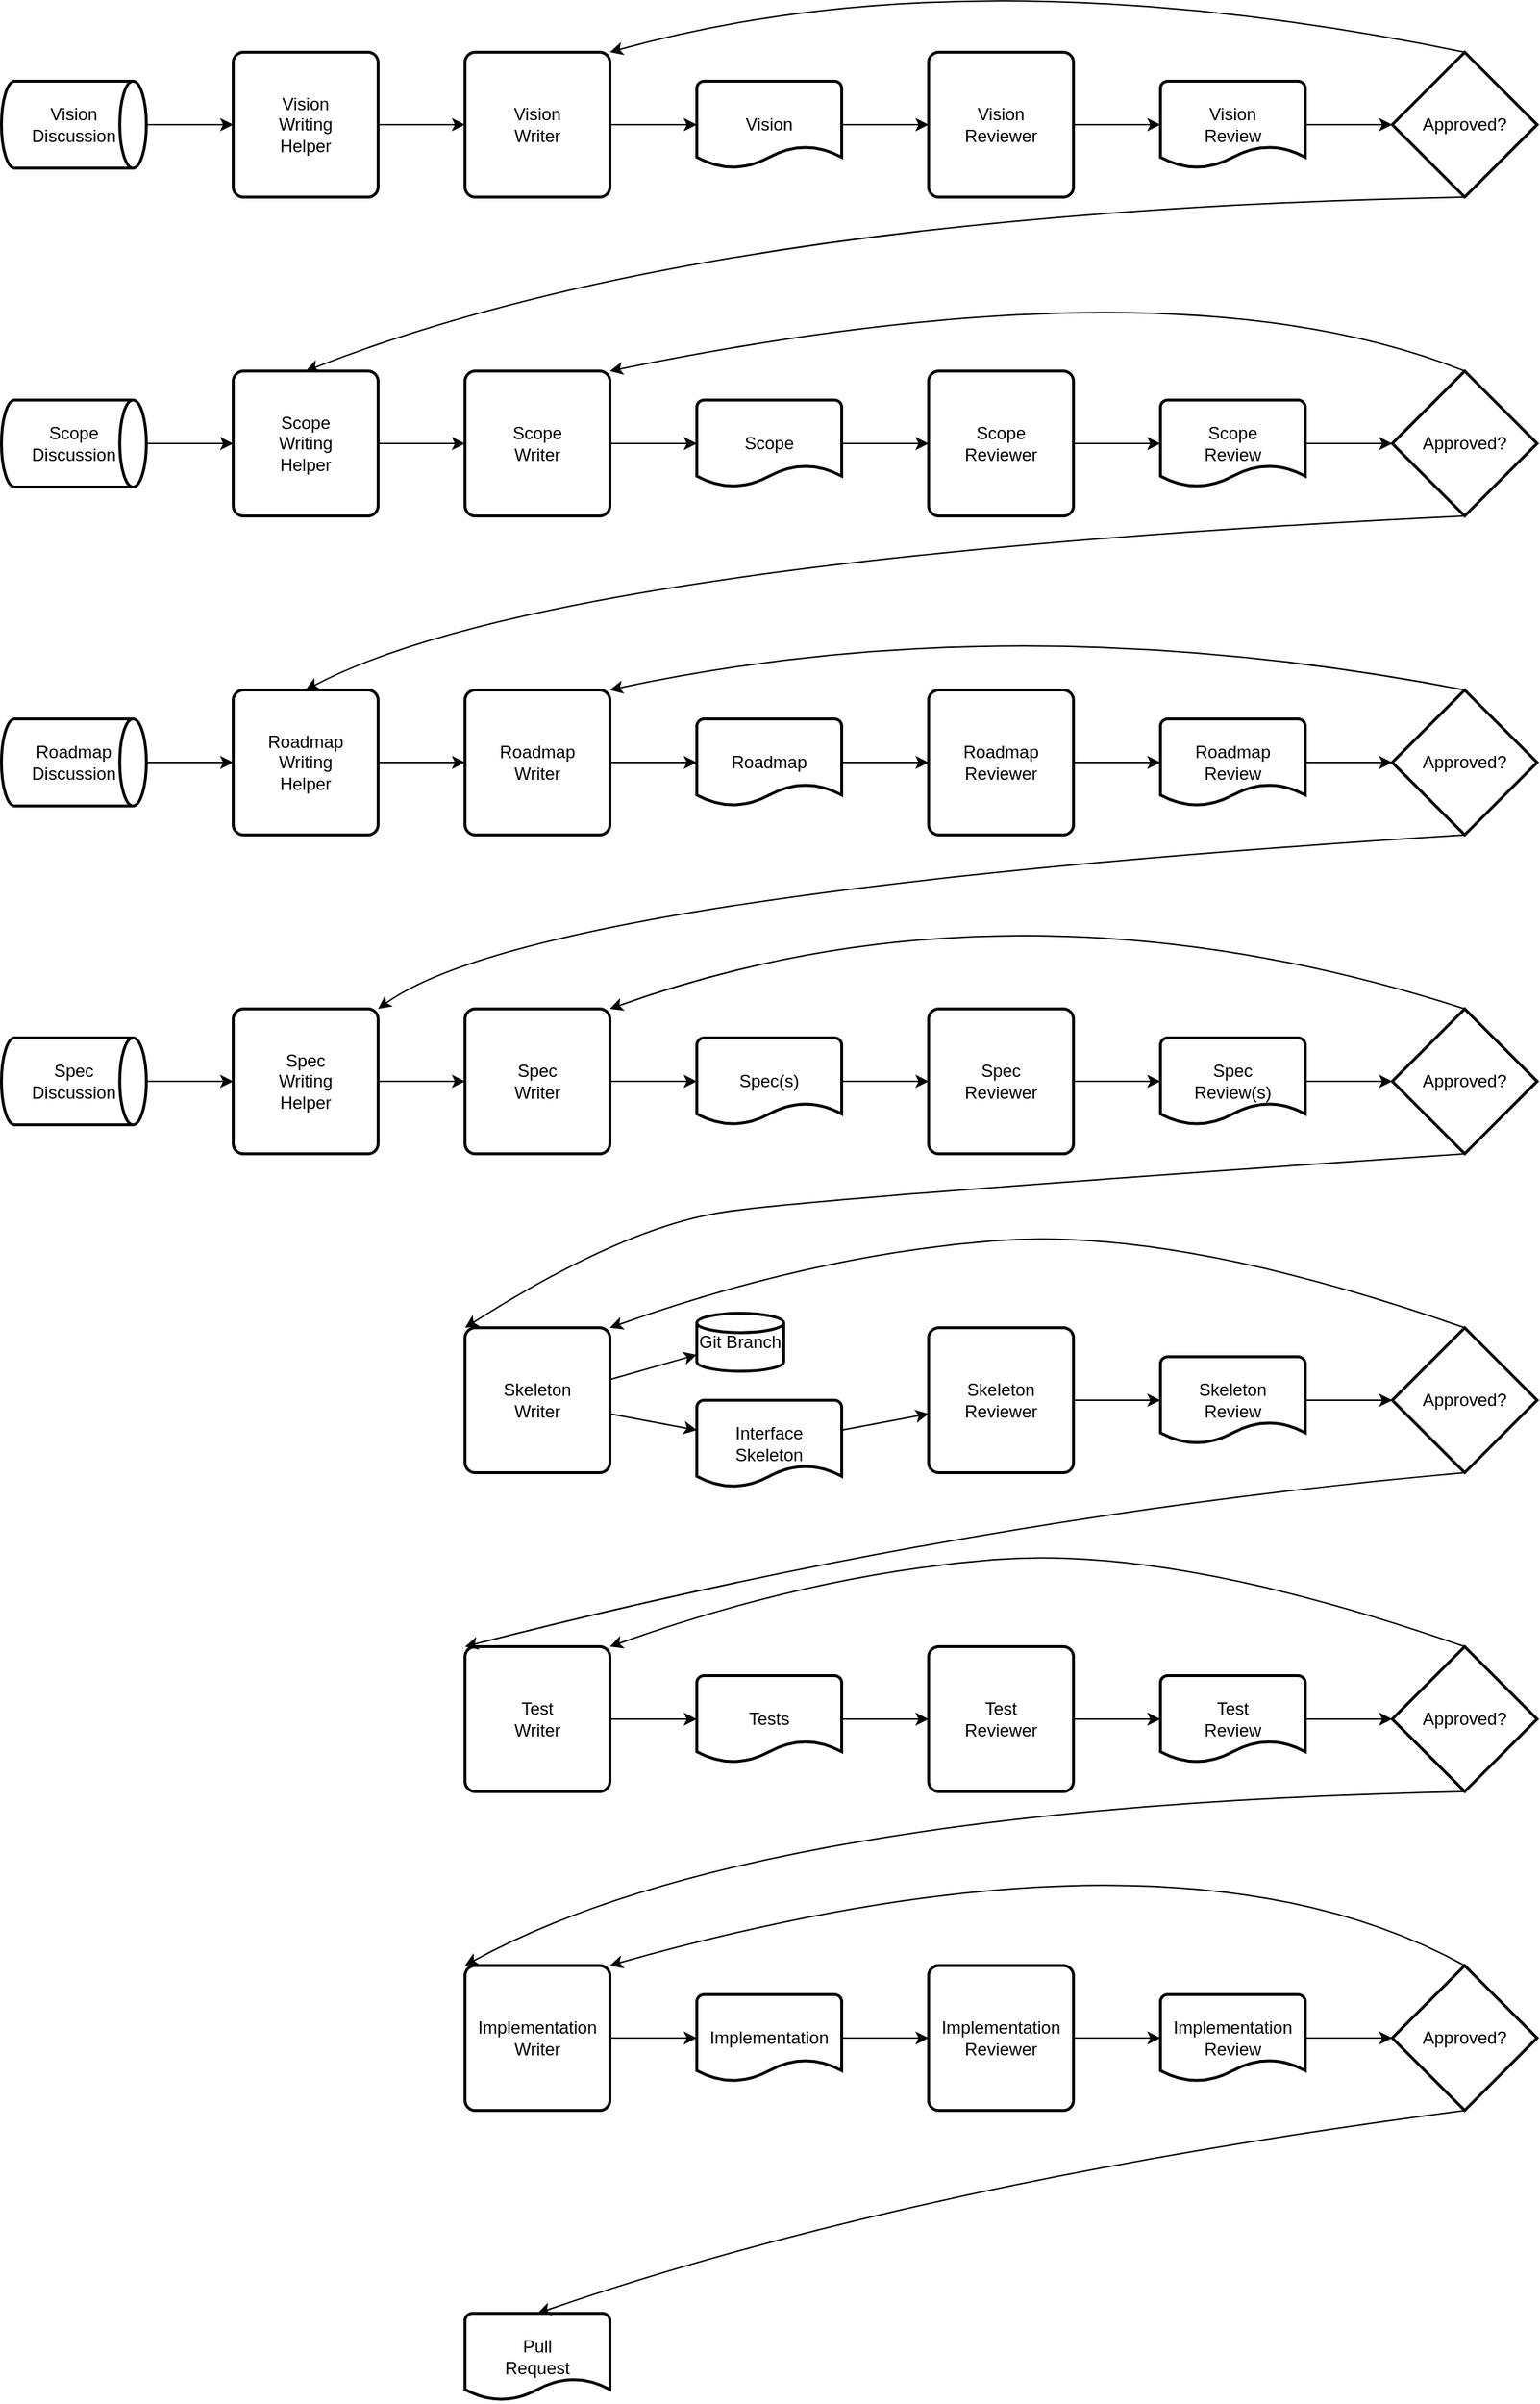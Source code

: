 <mxfile version="28.2.8">
  <diagram name="Page-1" id="Nv9IAqVrpIAzkaPFscEV">
    <mxGraphModel grid="1" page="0" gridSize="10" guides="1" tooltips="1" connect="1" arrows="1" fold="1" pageScale="1" pageWidth="850" pageHeight="1100" math="0" shadow="0">
      <root>
        <mxCell id="0" />
        <mxCell id="1" parent="0" />
        <mxCell id="Yys8PLo1uVGCUstoZyiG-3" value="Vision&lt;br&gt;Discussion" style="strokeWidth=2;html=1;shape=mxgraph.flowchart.direct_data;whiteSpace=wrap;" vertex="1" parent="1">
          <mxGeometry y="20" width="100" height="60" as="geometry" />
        </mxCell>
        <mxCell id="Yys8PLo1uVGCUstoZyiG-4" value="Vision&lt;br&gt;Writing&lt;br&gt;Helper" style="rounded=1;whiteSpace=wrap;html=1;absoluteArcSize=1;arcSize=14;strokeWidth=2;" vertex="1" parent="1">
          <mxGeometry x="160" width="100" height="100" as="geometry" />
        </mxCell>
        <mxCell id="Yys8PLo1uVGCUstoZyiG-5" value="" style="endArrow=classic;html=1;rounded=0;" edge="1" parent="1" source="Yys8PLo1uVGCUstoZyiG-3" target="Yys8PLo1uVGCUstoZyiG-4">
          <mxGeometry width="50" height="50" relative="1" as="geometry">
            <mxPoint x="30" y="190" as="sourcePoint" />
            <mxPoint x="80" y="140" as="targetPoint" />
          </mxGeometry>
        </mxCell>
        <mxCell id="Yys8PLo1uVGCUstoZyiG-6" value="Vision&lt;br&gt;Writer" style="rounded=1;whiteSpace=wrap;html=1;absoluteArcSize=1;arcSize=14;strokeWidth=2;" vertex="1" parent="1">
          <mxGeometry x="320" width="100" height="100" as="geometry" />
        </mxCell>
        <mxCell id="Yys8PLo1uVGCUstoZyiG-9" value="" style="endArrow=classic;html=1;rounded=0;" edge="1" parent="1" source="Yys8PLo1uVGCUstoZyiG-4" target="Yys8PLo1uVGCUstoZyiG-6">
          <mxGeometry width="50" height="50" relative="1" as="geometry">
            <mxPoint x="40" y="210" as="sourcePoint" />
            <mxPoint x="90" y="160" as="targetPoint" />
          </mxGeometry>
        </mxCell>
        <mxCell id="Yys8PLo1uVGCUstoZyiG-10" value="Vision" style="strokeWidth=2;html=1;shape=mxgraph.flowchart.document2;whiteSpace=wrap;size=0.25;" vertex="1" parent="1">
          <mxGeometry x="480" y="20" width="100" height="60" as="geometry" />
        </mxCell>
        <mxCell id="Yys8PLo1uVGCUstoZyiG-13" value="" style="endArrow=classic;html=1;rounded=0;" edge="1" parent="1" source="Yys8PLo1uVGCUstoZyiG-6" target="Yys8PLo1uVGCUstoZyiG-10">
          <mxGeometry width="50" height="50" relative="1" as="geometry">
            <mxPoint x="100" y="370" as="sourcePoint" />
            <mxPoint x="150" y="320" as="targetPoint" />
          </mxGeometry>
        </mxCell>
        <mxCell id="Yys8PLo1uVGCUstoZyiG-14" value="Vision&lt;br&gt;Reviewer" style="rounded=1;whiteSpace=wrap;html=1;absoluteArcSize=1;arcSize=14;strokeWidth=2;" vertex="1" parent="1">
          <mxGeometry x="640" width="100" height="100" as="geometry" />
        </mxCell>
        <mxCell id="Yys8PLo1uVGCUstoZyiG-15" value="" style="endArrow=classic;html=1;rounded=0;" edge="1" parent="1" source="Yys8PLo1uVGCUstoZyiG-10" target="Yys8PLo1uVGCUstoZyiG-14">
          <mxGeometry width="50" height="50" relative="1" as="geometry">
            <mxPoint x="190" y="480" as="sourcePoint" />
            <mxPoint x="240" y="430" as="targetPoint" />
          </mxGeometry>
        </mxCell>
        <mxCell id="Yys8PLo1uVGCUstoZyiG-16" value="Approved?" style="strokeWidth=2;html=1;shape=mxgraph.flowchart.decision;whiteSpace=wrap;" vertex="1" parent="1">
          <mxGeometry x="960" width="100" height="100" as="geometry" />
        </mxCell>
        <mxCell id="Yys8PLo1uVGCUstoZyiG-20" value="" style="curved=1;endArrow=classic;html=1;rounded=0;exitX=0.5;exitY=0;exitDx=0;exitDy=0;exitPerimeter=0;entryX=1;entryY=0;entryDx=0;entryDy=0;" edge="1" parent="1" source="Yys8PLo1uVGCUstoZyiG-16" target="Yys8PLo1uVGCUstoZyiG-6">
          <mxGeometry width="50" height="50" relative="1" as="geometry">
            <mxPoint x="670" y="-70" as="sourcePoint" />
            <mxPoint x="720" y="-120" as="targetPoint" />
            <Array as="points">
              <mxPoint x="670" y="-70" />
            </Array>
          </mxGeometry>
        </mxCell>
        <mxCell id="Yys8PLo1uVGCUstoZyiG-21" value="Scope&lt;br&gt;Writing&lt;br&gt;Helper" style="rounded=1;whiteSpace=wrap;html=1;absoluteArcSize=1;arcSize=14;strokeWidth=2;" vertex="1" parent="1">
          <mxGeometry x="160" y="220" width="100" height="100" as="geometry" />
        </mxCell>
        <mxCell id="Yys8PLo1uVGCUstoZyiG-23" value="" style="curved=1;endArrow=classic;html=1;rounded=0;exitX=0.5;exitY=1;exitDx=0;exitDy=0;exitPerimeter=0;entryX=0.5;entryY=0;entryDx=0;entryDy=0;" edge="1" parent="1" source="Yys8PLo1uVGCUstoZyiG-16" target="Yys8PLo1uVGCUstoZyiG-21">
          <mxGeometry width="50" height="50" relative="1" as="geometry">
            <mxPoint x="530" y="240" as="sourcePoint" />
            <mxPoint x="350" y="170" as="targetPoint" />
            <Array as="points">
              <mxPoint x="490" y="110" />
            </Array>
          </mxGeometry>
        </mxCell>
        <mxCell id="Yys8PLo1uVGCUstoZyiG-24" value="&lt;div&gt;&lt;span style=&quot;background-color: transparent; color: light-dark(rgb(0, 0, 0), rgb(255, 255, 255));&quot;&gt;Scope&lt;/span&gt;&lt;/div&gt;Discussion" style="strokeWidth=2;html=1;shape=mxgraph.flowchart.direct_data;whiteSpace=wrap;" vertex="1" parent="1">
          <mxGeometry y="240" width="100" height="60" as="geometry" />
        </mxCell>
        <mxCell id="Yys8PLo1uVGCUstoZyiG-25" value="" style="endArrow=classic;html=1;rounded=0;" edge="1" parent="1" source="Yys8PLo1uVGCUstoZyiG-24" target="Yys8PLo1uVGCUstoZyiG-21">
          <mxGeometry width="50" height="50" relative="1" as="geometry">
            <mxPoint x="110" y="180" as="sourcePoint" />
            <mxPoint x="160" y="130" as="targetPoint" />
          </mxGeometry>
        </mxCell>
        <mxCell id="Yys8PLo1uVGCUstoZyiG-26" value="Vision&lt;br&gt;Review" style="strokeWidth=2;html=1;shape=mxgraph.flowchart.document2;whiteSpace=wrap;size=0.25;" vertex="1" parent="1">
          <mxGeometry x="800" y="20" width="100" height="60" as="geometry" />
        </mxCell>
        <mxCell id="Yys8PLo1uVGCUstoZyiG-27" value="" style="endArrow=classic;html=1;rounded=0;" edge="1" parent="1" source="Yys8PLo1uVGCUstoZyiG-14" target="Yys8PLo1uVGCUstoZyiG-26">
          <mxGeometry width="50" height="50" relative="1" as="geometry">
            <mxPoint x="760" y="260" as="sourcePoint" />
            <mxPoint x="810" y="210" as="targetPoint" />
          </mxGeometry>
        </mxCell>
        <mxCell id="Yys8PLo1uVGCUstoZyiG-28" value="" style="endArrow=classic;html=1;rounded=0;" edge="1" parent="1" source="Yys8PLo1uVGCUstoZyiG-26" target="Yys8PLo1uVGCUstoZyiG-16">
          <mxGeometry width="50" height="50" relative="1" as="geometry">
            <mxPoint x="900" y="260" as="sourcePoint" />
            <mxPoint x="950" y="210" as="targetPoint" />
          </mxGeometry>
        </mxCell>
        <mxCell id="Yys8PLo1uVGCUstoZyiG-29" value="Scope&lt;br&gt;Writer" style="rounded=1;whiteSpace=wrap;html=1;absoluteArcSize=1;arcSize=14;strokeWidth=2;" vertex="1" parent="1">
          <mxGeometry x="320" y="220" width="100" height="100" as="geometry" />
        </mxCell>
        <mxCell id="Yys8PLo1uVGCUstoZyiG-30" value="Scope" style="strokeWidth=2;html=1;shape=mxgraph.flowchart.document2;whiteSpace=wrap;size=0.25;" vertex="1" parent="1">
          <mxGeometry x="480" y="240" width="100" height="60" as="geometry" />
        </mxCell>
        <mxCell id="Yys8PLo1uVGCUstoZyiG-31" value="" style="endArrow=classic;html=1;rounded=0;" edge="1" parent="1" source="Yys8PLo1uVGCUstoZyiG-29" target="Yys8PLo1uVGCUstoZyiG-30">
          <mxGeometry width="50" height="50" relative="1" as="geometry">
            <mxPoint x="100" y="590" as="sourcePoint" />
            <mxPoint x="150" y="540" as="targetPoint" />
          </mxGeometry>
        </mxCell>
        <mxCell id="Yys8PLo1uVGCUstoZyiG-32" value="Scope&lt;br&gt;Reviewer" style="rounded=1;whiteSpace=wrap;html=1;absoluteArcSize=1;arcSize=14;strokeWidth=2;" vertex="1" parent="1">
          <mxGeometry x="640" y="220" width="100" height="100" as="geometry" />
        </mxCell>
        <mxCell id="Yys8PLo1uVGCUstoZyiG-33" value="" style="endArrow=classic;html=1;rounded=0;" edge="1" parent="1" source="Yys8PLo1uVGCUstoZyiG-30" target="Yys8PLo1uVGCUstoZyiG-32">
          <mxGeometry width="50" height="50" relative="1" as="geometry">
            <mxPoint x="190" y="700" as="sourcePoint" />
            <mxPoint x="240" y="650" as="targetPoint" />
          </mxGeometry>
        </mxCell>
        <mxCell id="Yys8PLo1uVGCUstoZyiG-34" value="Approved?" style="strokeWidth=2;html=1;shape=mxgraph.flowchart.decision;whiteSpace=wrap;" vertex="1" parent="1">
          <mxGeometry x="960" y="220" width="100" height="100" as="geometry" />
        </mxCell>
        <mxCell id="Yys8PLo1uVGCUstoZyiG-35" value="Scope&lt;br&gt;Review" style="strokeWidth=2;html=1;shape=mxgraph.flowchart.document2;whiteSpace=wrap;size=0.25;" vertex="1" parent="1">
          <mxGeometry x="800" y="240" width="100" height="60" as="geometry" />
        </mxCell>
        <mxCell id="Yys8PLo1uVGCUstoZyiG-36" value="" style="endArrow=classic;html=1;rounded=0;" edge="1" parent="1" source="Yys8PLo1uVGCUstoZyiG-32" target="Yys8PLo1uVGCUstoZyiG-35">
          <mxGeometry width="50" height="50" relative="1" as="geometry">
            <mxPoint x="760" y="480" as="sourcePoint" />
            <mxPoint x="810" y="430" as="targetPoint" />
          </mxGeometry>
        </mxCell>
        <mxCell id="Yys8PLo1uVGCUstoZyiG-37" value="" style="endArrow=classic;html=1;rounded=0;" edge="1" parent="1" source="Yys8PLo1uVGCUstoZyiG-35" target="Yys8PLo1uVGCUstoZyiG-34">
          <mxGeometry width="50" height="50" relative="1" as="geometry">
            <mxPoint x="900" y="480" as="sourcePoint" />
            <mxPoint x="950" y="430" as="targetPoint" />
          </mxGeometry>
        </mxCell>
        <mxCell id="Yys8PLo1uVGCUstoZyiG-38" value="" style="curved=1;endArrow=classic;html=1;rounded=0;exitX=0.5;exitY=0;exitDx=0;exitDy=0;exitPerimeter=0;entryX=1;entryY=0;entryDx=0;entryDy=0;" edge="1" parent="1" source="Yys8PLo1uVGCUstoZyiG-34" target="Yys8PLo1uVGCUstoZyiG-29">
          <mxGeometry width="50" height="50" relative="1" as="geometry">
            <mxPoint x="810" y="190" as="sourcePoint" />
            <mxPoint x="480" y="190" as="targetPoint" />
            <Array as="points">
              <mxPoint x="810" y="140" />
            </Array>
          </mxGeometry>
        </mxCell>
        <mxCell id="Yys8PLo1uVGCUstoZyiG-39" value="Roadmap&lt;br&gt;Writing&lt;br&gt;Helper" style="rounded=1;whiteSpace=wrap;html=1;absoluteArcSize=1;arcSize=14;strokeWidth=2;" vertex="1" parent="1">
          <mxGeometry x="160" y="440" width="100" height="100" as="geometry" />
        </mxCell>
        <mxCell id="Yys8PLo1uVGCUstoZyiG-40" value="Roadmap&lt;br&gt;Discussion" style="strokeWidth=2;html=1;shape=mxgraph.flowchart.direct_data;whiteSpace=wrap;" vertex="1" parent="1">
          <mxGeometry y="460" width="100" height="60" as="geometry" />
        </mxCell>
        <mxCell id="Yys8PLo1uVGCUstoZyiG-41" value="" style="endArrow=classic;html=1;rounded=0;" edge="1" parent="1" source="Yys8PLo1uVGCUstoZyiG-40" target="Yys8PLo1uVGCUstoZyiG-39">
          <mxGeometry width="50" height="50" relative="1" as="geometry">
            <mxPoint x="110" y="400" as="sourcePoint" />
            <mxPoint x="160" y="350" as="targetPoint" />
          </mxGeometry>
        </mxCell>
        <mxCell id="Yys8PLo1uVGCUstoZyiG-42" value="Roadmap&lt;br&gt;Writer" style="rounded=1;whiteSpace=wrap;html=1;absoluteArcSize=1;arcSize=14;strokeWidth=2;" vertex="1" parent="1">
          <mxGeometry x="320" y="440" width="100" height="100" as="geometry" />
        </mxCell>
        <mxCell id="Yys8PLo1uVGCUstoZyiG-43" value="Roadmap" style="strokeWidth=2;html=1;shape=mxgraph.flowchart.document2;whiteSpace=wrap;size=0.25;" vertex="1" parent="1">
          <mxGeometry x="480" y="460" width="100" height="60" as="geometry" />
        </mxCell>
        <mxCell id="Yys8PLo1uVGCUstoZyiG-44" value="" style="endArrow=classic;html=1;rounded=0;" edge="1" parent="1" source="Yys8PLo1uVGCUstoZyiG-42" target="Yys8PLo1uVGCUstoZyiG-43">
          <mxGeometry width="50" height="50" relative="1" as="geometry">
            <mxPoint x="100" y="810" as="sourcePoint" />
            <mxPoint x="150" y="760" as="targetPoint" />
          </mxGeometry>
        </mxCell>
        <mxCell id="Yys8PLo1uVGCUstoZyiG-45" value="Roadmap&lt;br&gt;Reviewer" style="rounded=1;whiteSpace=wrap;html=1;absoluteArcSize=1;arcSize=14;strokeWidth=2;" vertex="1" parent="1">
          <mxGeometry x="640" y="440" width="100" height="100" as="geometry" />
        </mxCell>
        <mxCell id="Yys8PLo1uVGCUstoZyiG-46" value="" style="endArrow=classic;html=1;rounded=0;" edge="1" parent="1" source="Yys8PLo1uVGCUstoZyiG-43" target="Yys8PLo1uVGCUstoZyiG-45">
          <mxGeometry width="50" height="50" relative="1" as="geometry">
            <mxPoint x="190" y="920" as="sourcePoint" />
            <mxPoint x="240" y="870" as="targetPoint" />
          </mxGeometry>
        </mxCell>
        <mxCell id="Yys8PLo1uVGCUstoZyiG-47" value="Approved?" style="strokeWidth=2;html=1;shape=mxgraph.flowchart.decision;whiteSpace=wrap;" vertex="1" parent="1">
          <mxGeometry x="960" y="440" width="100" height="100" as="geometry" />
        </mxCell>
        <mxCell id="Yys8PLo1uVGCUstoZyiG-48" value="Roadmap&lt;br&gt;Review" style="strokeWidth=2;html=1;shape=mxgraph.flowchart.document2;whiteSpace=wrap;size=0.25;" vertex="1" parent="1">
          <mxGeometry x="800" y="460" width="100" height="60" as="geometry" />
        </mxCell>
        <mxCell id="Yys8PLo1uVGCUstoZyiG-49" value="" style="endArrow=classic;html=1;rounded=0;" edge="1" parent="1" source="Yys8PLo1uVGCUstoZyiG-45" target="Yys8PLo1uVGCUstoZyiG-48">
          <mxGeometry width="50" height="50" relative="1" as="geometry">
            <mxPoint x="760" y="700" as="sourcePoint" />
            <mxPoint x="810" y="650" as="targetPoint" />
          </mxGeometry>
        </mxCell>
        <mxCell id="Yys8PLo1uVGCUstoZyiG-50" value="" style="endArrow=classic;html=1;rounded=0;" edge="1" parent="1" source="Yys8PLo1uVGCUstoZyiG-48" target="Yys8PLo1uVGCUstoZyiG-47">
          <mxGeometry width="50" height="50" relative="1" as="geometry">
            <mxPoint x="900" y="700" as="sourcePoint" />
            <mxPoint x="950" y="650" as="targetPoint" />
          </mxGeometry>
        </mxCell>
        <mxCell id="Yys8PLo1uVGCUstoZyiG-51" value="" style="curved=1;endArrow=classic;html=1;rounded=0;entryX=1;entryY=0;entryDx=0;entryDy=0;exitX=0.5;exitY=0;exitDx=0;exitDy=0;exitPerimeter=0;" edge="1" parent="1" source="Yys8PLo1uVGCUstoZyiG-47" target="Yys8PLo1uVGCUstoZyiG-42">
          <mxGeometry width="50" height="50" relative="1" as="geometry">
            <mxPoint x="700" y="410" as="sourcePoint" />
            <mxPoint x="750" y="360" as="targetPoint" />
            <Array as="points">
              <mxPoint x="700" y="380" />
            </Array>
          </mxGeometry>
        </mxCell>
        <mxCell id="Yys8PLo1uVGCUstoZyiG-52" value="" style="curved=1;endArrow=classic;html=1;rounded=0;entryX=0.5;entryY=0;entryDx=0;entryDy=0;exitX=0.5;exitY=1;exitDx=0;exitDy=0;exitPerimeter=0;" edge="1" parent="1" source="Yys8PLo1uVGCUstoZyiG-34" target="Yys8PLo1uVGCUstoZyiG-39">
          <mxGeometry width="50" height="50" relative="1" as="geometry">
            <mxPoint x="380" y="400" as="sourcePoint" />
            <mxPoint x="430" y="350" as="targetPoint" />
            <Array as="points">
              <mxPoint x="380" y="350" />
            </Array>
          </mxGeometry>
        </mxCell>
        <mxCell id="Yys8PLo1uVGCUstoZyiG-53" value="" style="endArrow=classic;html=1;rounded=0;" edge="1" parent="1" source="Yys8PLo1uVGCUstoZyiG-21" target="Yys8PLo1uVGCUstoZyiG-29">
          <mxGeometry width="50" height="50" relative="1" as="geometry">
            <mxPoint x="170" y="460" as="sourcePoint" />
            <mxPoint x="220" y="410" as="targetPoint" />
          </mxGeometry>
        </mxCell>
        <mxCell id="Yys8PLo1uVGCUstoZyiG-54" value="" style="endArrow=classic;html=1;rounded=0;" edge="1" parent="1" source="Yys8PLo1uVGCUstoZyiG-39" target="Yys8PLo1uVGCUstoZyiG-42">
          <mxGeometry width="50" height="50" relative="1" as="geometry">
            <mxPoint x="60" y="390" as="sourcePoint" />
            <mxPoint x="110" y="340" as="targetPoint" />
          </mxGeometry>
        </mxCell>
        <mxCell id="Yys8PLo1uVGCUstoZyiG-55" value="Spec&lt;br&gt;Writing&lt;br&gt;Helper" style="rounded=1;whiteSpace=wrap;html=1;absoluteArcSize=1;arcSize=14;strokeWidth=2;" vertex="1" parent="1">
          <mxGeometry x="160" y="660" width="100" height="100" as="geometry" />
        </mxCell>
        <mxCell id="Yys8PLo1uVGCUstoZyiG-56" value="Spec&lt;br&gt;Discussion" style="strokeWidth=2;html=1;shape=mxgraph.flowchart.direct_data;whiteSpace=wrap;" vertex="1" parent="1">
          <mxGeometry y="680" width="100" height="60" as="geometry" />
        </mxCell>
        <mxCell id="Yys8PLo1uVGCUstoZyiG-57" value="" style="endArrow=classic;html=1;rounded=0;" edge="1" parent="1" source="Yys8PLo1uVGCUstoZyiG-56" target="Yys8PLo1uVGCUstoZyiG-55">
          <mxGeometry width="50" height="50" relative="1" as="geometry">
            <mxPoint x="110" y="620" as="sourcePoint" />
            <mxPoint x="160" y="570" as="targetPoint" />
          </mxGeometry>
        </mxCell>
        <mxCell id="Yys8PLo1uVGCUstoZyiG-58" value="Spec&lt;br&gt;Writer" style="rounded=1;whiteSpace=wrap;html=1;absoluteArcSize=1;arcSize=14;strokeWidth=2;" vertex="1" parent="1">
          <mxGeometry x="320" y="660" width="100" height="100" as="geometry" />
        </mxCell>
        <mxCell id="Yys8PLo1uVGCUstoZyiG-59" value="Spec(s)" style="strokeWidth=2;html=1;shape=mxgraph.flowchart.document2;whiteSpace=wrap;size=0.25;" vertex="1" parent="1">
          <mxGeometry x="480" y="680" width="100" height="60" as="geometry" />
        </mxCell>
        <mxCell id="Yys8PLo1uVGCUstoZyiG-60" value="" style="endArrow=classic;html=1;rounded=0;" edge="1" parent="1" source="Yys8PLo1uVGCUstoZyiG-58" target="Yys8PLo1uVGCUstoZyiG-59">
          <mxGeometry width="50" height="50" relative="1" as="geometry">
            <mxPoint x="100" y="1030" as="sourcePoint" />
            <mxPoint x="150" y="980" as="targetPoint" />
          </mxGeometry>
        </mxCell>
        <mxCell id="Yys8PLo1uVGCUstoZyiG-61" value="Spec&lt;br&gt;Reviewer" style="rounded=1;whiteSpace=wrap;html=1;absoluteArcSize=1;arcSize=14;strokeWidth=2;" vertex="1" parent="1">
          <mxGeometry x="640" y="660" width="100" height="100" as="geometry" />
        </mxCell>
        <mxCell id="Yys8PLo1uVGCUstoZyiG-62" value="" style="endArrow=classic;html=1;rounded=0;" edge="1" parent="1" source="Yys8PLo1uVGCUstoZyiG-59" target="Yys8PLo1uVGCUstoZyiG-61">
          <mxGeometry width="50" height="50" relative="1" as="geometry">
            <mxPoint x="190" y="1140" as="sourcePoint" />
            <mxPoint x="240" y="1090" as="targetPoint" />
          </mxGeometry>
        </mxCell>
        <mxCell id="Yys8PLo1uVGCUstoZyiG-63" value="Approved?" style="strokeWidth=2;html=1;shape=mxgraph.flowchart.decision;whiteSpace=wrap;" vertex="1" parent="1">
          <mxGeometry x="960" y="660" width="100" height="100" as="geometry" />
        </mxCell>
        <mxCell id="Yys8PLo1uVGCUstoZyiG-64" value="Spec&lt;br&gt;Review(s)" style="strokeWidth=2;html=1;shape=mxgraph.flowchart.document2;whiteSpace=wrap;size=0.25;" vertex="1" parent="1">
          <mxGeometry x="800" y="680" width="100" height="60" as="geometry" />
        </mxCell>
        <mxCell id="Yys8PLo1uVGCUstoZyiG-65" value="" style="endArrow=classic;html=1;rounded=0;" edge="1" parent="1" source="Yys8PLo1uVGCUstoZyiG-61" target="Yys8PLo1uVGCUstoZyiG-64">
          <mxGeometry width="50" height="50" relative="1" as="geometry">
            <mxPoint x="760" y="920" as="sourcePoint" />
            <mxPoint x="810" y="870" as="targetPoint" />
          </mxGeometry>
        </mxCell>
        <mxCell id="Yys8PLo1uVGCUstoZyiG-66" value="" style="endArrow=classic;html=1;rounded=0;" edge="1" parent="1" source="Yys8PLo1uVGCUstoZyiG-64" target="Yys8PLo1uVGCUstoZyiG-63">
          <mxGeometry width="50" height="50" relative="1" as="geometry">
            <mxPoint x="900" y="920" as="sourcePoint" />
            <mxPoint x="950" y="870" as="targetPoint" />
          </mxGeometry>
        </mxCell>
        <mxCell id="Yys8PLo1uVGCUstoZyiG-67" value="" style="curved=1;endArrow=classic;html=1;rounded=0;entryX=1;entryY=0;entryDx=0;entryDy=0;exitX=0.5;exitY=0;exitDx=0;exitDy=0;exitPerimeter=0;" edge="1" parent="1" source="Yys8PLo1uVGCUstoZyiG-63" target="Yys8PLo1uVGCUstoZyiG-58">
          <mxGeometry width="50" height="50" relative="1" as="geometry">
            <mxPoint x="700" y="590" as="sourcePoint" />
            <mxPoint x="750" y="540" as="targetPoint" />
            <Array as="points">
              <mxPoint x="700" y="560" />
            </Array>
          </mxGeometry>
        </mxCell>
        <mxCell id="Yys8PLo1uVGCUstoZyiG-68" value="" style="endArrow=classic;html=1;rounded=0;" edge="1" parent="1" source="Yys8PLo1uVGCUstoZyiG-55" target="Yys8PLo1uVGCUstoZyiG-58">
          <mxGeometry width="50" height="50" relative="1" as="geometry">
            <mxPoint x="60" y="610" as="sourcePoint" />
            <mxPoint x="110" y="560" as="targetPoint" />
          </mxGeometry>
        </mxCell>
        <mxCell id="Yys8PLo1uVGCUstoZyiG-69" value="" style="curved=1;endArrow=classic;html=1;rounded=0;exitX=0.5;exitY=1;exitDx=0;exitDy=0;exitPerimeter=0;entryX=1;entryY=0;entryDx=0;entryDy=0;" edge="1" parent="1" source="Yys8PLo1uVGCUstoZyiG-47" target="Yys8PLo1uVGCUstoZyiG-55">
          <mxGeometry width="50" height="50" relative="1" as="geometry">
            <mxPoint x="260" y="610" as="sourcePoint" />
            <mxPoint x="310" y="560" as="targetPoint" />
            <Array as="points">
              <mxPoint x="370" y="580" />
            </Array>
          </mxGeometry>
        </mxCell>
        <mxCell id="Yys8PLo1uVGCUstoZyiG-70" value="Skeleton&lt;br&gt;Writer" style="rounded=1;whiteSpace=wrap;html=1;absoluteArcSize=1;arcSize=14;strokeWidth=2;" vertex="1" parent="1">
          <mxGeometry x="320" y="880" width="100" height="100" as="geometry" />
        </mxCell>
        <mxCell id="Yys8PLo1uVGCUstoZyiG-71" value="" style="curved=1;endArrow=classic;html=1;rounded=0;entryX=0;entryY=0;entryDx=0;entryDy=0;exitX=0.5;exitY=1;exitDx=0;exitDy=0;exitPerimeter=0;" edge="1" parent="1" source="Yys8PLo1uVGCUstoZyiG-63" target="Yys8PLo1uVGCUstoZyiG-70">
          <mxGeometry width="50" height="50" relative="1" as="geometry">
            <mxPoint x="570" y="840" as="sourcePoint" />
            <mxPoint x="620" y="790" as="targetPoint" />
            <Array as="points">
              <mxPoint x="570" y="790" />
              <mxPoint x="430" y="810" />
            </Array>
          </mxGeometry>
        </mxCell>
        <mxCell id="Yys8PLo1uVGCUstoZyiG-72" value="Git Branch" style="strokeWidth=2;html=1;shape=mxgraph.flowchart.database;whiteSpace=wrap;" vertex="1" parent="1">
          <mxGeometry x="480" y="870" width="60" height="40" as="geometry" />
        </mxCell>
        <mxCell id="Yys8PLo1uVGCUstoZyiG-73" value="Interface&lt;div&gt;Skeleton&lt;/div&gt;" style="strokeWidth=2;html=1;shape=mxgraph.flowchart.document2;whiteSpace=wrap;size=0.25;" vertex="1" parent="1">
          <mxGeometry x="480" y="930" width="100" height="60" as="geometry" />
        </mxCell>
        <mxCell id="Yys8PLo1uVGCUstoZyiG-74" value="" style="endArrow=classic;html=1;rounded=0;" edge="1" parent="1" source="Yys8PLo1uVGCUstoZyiG-70" target="Yys8PLo1uVGCUstoZyiG-72">
          <mxGeometry width="50" height="50" relative="1" as="geometry">
            <mxPoint x="140" y="930" as="sourcePoint" />
            <mxPoint x="190" y="880" as="targetPoint" />
          </mxGeometry>
        </mxCell>
        <mxCell id="Yys8PLo1uVGCUstoZyiG-75" value="" style="endArrow=classic;html=1;rounded=0;" edge="1" parent="1" source="Yys8PLo1uVGCUstoZyiG-70" target="Yys8PLo1uVGCUstoZyiG-73">
          <mxGeometry width="50" height="50" relative="1" as="geometry">
            <mxPoint x="170" y="1080" as="sourcePoint" />
            <mxPoint x="220" y="1030" as="targetPoint" />
          </mxGeometry>
        </mxCell>
        <mxCell id="Yys8PLo1uVGCUstoZyiG-76" value="Skeleton&lt;br&gt;Reviewer" style="rounded=1;whiteSpace=wrap;html=1;absoluteArcSize=1;arcSize=14;strokeWidth=2;" vertex="1" parent="1">
          <mxGeometry x="640" y="880" width="100" height="100" as="geometry" />
        </mxCell>
        <mxCell id="Yys8PLo1uVGCUstoZyiG-77" value="" style="endArrow=classic;html=1;rounded=0;" edge="1" parent="1" source="Yys8PLo1uVGCUstoZyiG-73" target="Yys8PLo1uVGCUstoZyiG-76">
          <mxGeometry width="50" height="50" relative="1" as="geometry">
            <mxPoint x="560" y="1080" as="sourcePoint" />
            <mxPoint x="610" y="1030" as="targetPoint" />
          </mxGeometry>
        </mxCell>
        <mxCell id="Yys8PLo1uVGCUstoZyiG-78" value="Skeleton&lt;div&gt;Review&lt;/div&gt;" style="strokeWidth=2;html=1;shape=mxgraph.flowchart.document2;whiteSpace=wrap;size=0.25;" vertex="1" parent="1">
          <mxGeometry x="800" y="900" width="100" height="60" as="geometry" />
        </mxCell>
        <mxCell id="Yys8PLo1uVGCUstoZyiG-79" value="" style="endArrow=classic;html=1;rounded=0;" edge="1" parent="1" source="Yys8PLo1uVGCUstoZyiG-76" target="Yys8PLo1uVGCUstoZyiG-78">
          <mxGeometry width="50" height="50" relative="1" as="geometry">
            <mxPoint x="750" y="1050" as="sourcePoint" />
            <mxPoint x="800" y="1000" as="targetPoint" />
          </mxGeometry>
        </mxCell>
        <mxCell id="Yys8PLo1uVGCUstoZyiG-80" value="Approved?" style="strokeWidth=2;html=1;shape=mxgraph.flowchart.decision;whiteSpace=wrap;" vertex="1" parent="1">
          <mxGeometry x="960" y="880" width="100" height="100" as="geometry" />
        </mxCell>
        <mxCell id="Yys8PLo1uVGCUstoZyiG-81" value="" style="curved=1;endArrow=classic;html=1;rounded=0;entryX=1;entryY=0;entryDx=0;entryDy=0;exitX=0.5;exitY=0;exitDx=0;exitDy=0;exitPerimeter=0;" edge="1" parent="1" source="Yys8PLo1uVGCUstoZyiG-80" target="Yys8PLo1uVGCUstoZyiG-70">
          <mxGeometry width="50" height="50" relative="1" as="geometry">
            <mxPoint x="810" y="860" as="sourcePoint" />
            <mxPoint x="860" y="810" as="targetPoint" />
            <Array as="points">
              <mxPoint x="810" y="810" />
              <mxPoint x="560" y="830" />
            </Array>
          </mxGeometry>
        </mxCell>
        <mxCell id="Yys8PLo1uVGCUstoZyiG-82" value="" style="endArrow=classic;html=1;rounded=0;entryX=0;entryY=0.5;entryDx=0;entryDy=0;entryPerimeter=0;" edge="1" parent="1" source="Yys8PLo1uVGCUstoZyiG-78" target="Yys8PLo1uVGCUstoZyiG-80">
          <mxGeometry width="50" height="50" relative="1" as="geometry">
            <mxPoint x="190" y="1050" as="sourcePoint" />
            <mxPoint x="240" y="1000" as="targetPoint" />
          </mxGeometry>
        </mxCell>
        <mxCell id="Yys8PLo1uVGCUstoZyiG-83" value="Test&lt;br&gt;Writer" style="rounded=1;whiteSpace=wrap;html=1;absoluteArcSize=1;arcSize=14;strokeWidth=2;" vertex="1" parent="1">
          <mxGeometry x="320" y="1100" width="100" height="100" as="geometry" />
        </mxCell>
        <mxCell id="Yys8PLo1uVGCUstoZyiG-85" value="Tests" style="strokeWidth=2;html=1;shape=mxgraph.flowchart.document2;whiteSpace=wrap;size=0.25;" vertex="1" parent="1">
          <mxGeometry x="480" y="1120" width="100" height="60" as="geometry" />
        </mxCell>
        <mxCell id="Yys8PLo1uVGCUstoZyiG-87" value="" style="endArrow=classic;html=1;rounded=0;" edge="1" parent="1" source="Yys8PLo1uVGCUstoZyiG-83" target="Yys8PLo1uVGCUstoZyiG-85">
          <mxGeometry width="50" height="50" relative="1" as="geometry">
            <mxPoint x="170" y="1300" as="sourcePoint" />
            <mxPoint x="220" y="1250" as="targetPoint" />
          </mxGeometry>
        </mxCell>
        <mxCell id="Yys8PLo1uVGCUstoZyiG-88" value="Test&lt;br&gt;Reviewer" style="rounded=1;whiteSpace=wrap;html=1;absoluteArcSize=1;arcSize=14;strokeWidth=2;" vertex="1" parent="1">
          <mxGeometry x="640" y="1100" width="100" height="100" as="geometry" />
        </mxCell>
        <mxCell id="Yys8PLo1uVGCUstoZyiG-89" value="" style="endArrow=classic;html=1;rounded=0;" edge="1" parent="1" source="Yys8PLo1uVGCUstoZyiG-85" target="Yys8PLo1uVGCUstoZyiG-88">
          <mxGeometry width="50" height="50" relative="1" as="geometry">
            <mxPoint x="560" y="1300" as="sourcePoint" />
            <mxPoint x="610" y="1250" as="targetPoint" />
          </mxGeometry>
        </mxCell>
        <mxCell id="Yys8PLo1uVGCUstoZyiG-90" value="&lt;div&gt;Test&lt;/div&gt;&lt;div&gt;Review&lt;/div&gt;" style="strokeWidth=2;html=1;shape=mxgraph.flowchart.document2;whiteSpace=wrap;size=0.25;" vertex="1" parent="1">
          <mxGeometry x="800" y="1120" width="100" height="60" as="geometry" />
        </mxCell>
        <mxCell id="Yys8PLo1uVGCUstoZyiG-91" value="" style="endArrow=classic;html=1;rounded=0;" edge="1" parent="1" source="Yys8PLo1uVGCUstoZyiG-88" target="Yys8PLo1uVGCUstoZyiG-90">
          <mxGeometry width="50" height="50" relative="1" as="geometry">
            <mxPoint x="750" y="1270" as="sourcePoint" />
            <mxPoint x="800" y="1220" as="targetPoint" />
          </mxGeometry>
        </mxCell>
        <mxCell id="Yys8PLo1uVGCUstoZyiG-92" value="Approved?" style="strokeWidth=2;html=1;shape=mxgraph.flowchart.decision;whiteSpace=wrap;" vertex="1" parent="1">
          <mxGeometry x="960" y="1100" width="100" height="100" as="geometry" />
        </mxCell>
        <mxCell id="Yys8PLo1uVGCUstoZyiG-93" value="" style="curved=1;endArrow=classic;html=1;rounded=0;entryX=1;entryY=0;entryDx=0;entryDy=0;exitX=0.5;exitY=0;exitDx=0;exitDy=0;exitPerimeter=0;" edge="1" parent="1" source="Yys8PLo1uVGCUstoZyiG-92" target="Yys8PLo1uVGCUstoZyiG-83">
          <mxGeometry width="50" height="50" relative="1" as="geometry">
            <mxPoint x="810" y="1080" as="sourcePoint" />
            <mxPoint x="860" y="1030" as="targetPoint" />
            <Array as="points">
              <mxPoint x="810" y="1030" />
              <mxPoint x="560" y="1050" />
            </Array>
          </mxGeometry>
        </mxCell>
        <mxCell id="Yys8PLo1uVGCUstoZyiG-94" value="" style="endArrow=classic;html=1;rounded=0;entryX=0;entryY=0.5;entryDx=0;entryDy=0;entryPerimeter=0;" edge="1" parent="1" source="Yys8PLo1uVGCUstoZyiG-90" target="Yys8PLo1uVGCUstoZyiG-92">
          <mxGeometry width="50" height="50" relative="1" as="geometry">
            <mxPoint x="190" y="1270" as="sourcePoint" />
            <mxPoint x="240" y="1220" as="targetPoint" />
          </mxGeometry>
        </mxCell>
        <mxCell id="Yys8PLo1uVGCUstoZyiG-95" value="" style="curved=1;endArrow=classic;html=1;rounded=0;exitX=0.5;exitY=1;exitDx=0;exitDy=0;exitPerimeter=0;entryX=0;entryY=0;entryDx=0;entryDy=0;" edge="1" parent="1" source="Yys8PLo1uVGCUstoZyiG-80" target="Yys8PLo1uVGCUstoZyiG-83">
          <mxGeometry width="50" height="50" relative="1" as="geometry">
            <mxPoint x="680" y="1040" as="sourcePoint" />
            <mxPoint x="730" y="990" as="targetPoint" />
            <Array as="points">
              <mxPoint x="670" y="1010" />
            </Array>
          </mxGeometry>
        </mxCell>
        <mxCell id="Yys8PLo1uVGCUstoZyiG-96" value="Implementation&lt;br&gt;Writer" style="rounded=1;whiteSpace=wrap;html=1;absoluteArcSize=1;arcSize=14;strokeWidth=2;" vertex="1" parent="1">
          <mxGeometry x="320" y="1320" width="100" height="100" as="geometry" />
        </mxCell>
        <mxCell id="Yys8PLo1uVGCUstoZyiG-97" value="Implementation" style="strokeWidth=2;html=1;shape=mxgraph.flowchart.document2;whiteSpace=wrap;size=0.25;" vertex="1" parent="1">
          <mxGeometry x="480" y="1340" width="100" height="60" as="geometry" />
        </mxCell>
        <mxCell id="Yys8PLo1uVGCUstoZyiG-98" value="" style="endArrow=classic;html=1;rounded=0;" edge="1" parent="1" source="Yys8PLo1uVGCUstoZyiG-96" target="Yys8PLo1uVGCUstoZyiG-97">
          <mxGeometry width="50" height="50" relative="1" as="geometry">
            <mxPoint x="170" y="1520" as="sourcePoint" />
            <mxPoint x="220" y="1470" as="targetPoint" />
          </mxGeometry>
        </mxCell>
        <mxCell id="Yys8PLo1uVGCUstoZyiG-99" value="Implementation&lt;br&gt;Reviewer" style="rounded=1;whiteSpace=wrap;html=1;absoluteArcSize=1;arcSize=14;strokeWidth=2;" vertex="1" parent="1">
          <mxGeometry x="640" y="1320" width="100" height="100" as="geometry" />
        </mxCell>
        <mxCell id="Yys8PLo1uVGCUstoZyiG-100" value="" style="endArrow=classic;html=1;rounded=0;" edge="1" parent="1" source="Yys8PLo1uVGCUstoZyiG-97" target="Yys8PLo1uVGCUstoZyiG-99">
          <mxGeometry width="50" height="50" relative="1" as="geometry">
            <mxPoint x="560" y="1520" as="sourcePoint" />
            <mxPoint x="610" y="1470" as="targetPoint" />
          </mxGeometry>
        </mxCell>
        <mxCell id="Yys8PLo1uVGCUstoZyiG-101" value="&lt;div&gt;Implementation&lt;/div&gt;&lt;div&gt;Review&lt;/div&gt;" style="strokeWidth=2;html=1;shape=mxgraph.flowchart.document2;whiteSpace=wrap;size=0.25;" vertex="1" parent="1">
          <mxGeometry x="800" y="1340" width="100" height="60" as="geometry" />
        </mxCell>
        <mxCell id="Yys8PLo1uVGCUstoZyiG-102" value="" style="endArrow=classic;html=1;rounded=0;" edge="1" parent="1" source="Yys8PLo1uVGCUstoZyiG-99" target="Yys8PLo1uVGCUstoZyiG-101">
          <mxGeometry width="50" height="50" relative="1" as="geometry">
            <mxPoint x="750" y="1490" as="sourcePoint" />
            <mxPoint x="800" y="1440" as="targetPoint" />
          </mxGeometry>
        </mxCell>
        <mxCell id="Yys8PLo1uVGCUstoZyiG-103" value="Approved?" style="strokeWidth=2;html=1;shape=mxgraph.flowchart.decision;whiteSpace=wrap;" vertex="1" parent="1">
          <mxGeometry x="960" y="1320" width="100" height="100" as="geometry" />
        </mxCell>
        <mxCell id="Yys8PLo1uVGCUstoZyiG-104" value="" style="curved=1;endArrow=classic;html=1;rounded=0;entryX=1;entryY=0;entryDx=0;entryDy=0;exitX=0.5;exitY=0;exitDx=0;exitDy=0;exitPerimeter=0;" edge="1" parent="1" source="Yys8PLo1uVGCUstoZyiG-103" target="Yys8PLo1uVGCUstoZyiG-96">
          <mxGeometry width="50" height="50" relative="1" as="geometry">
            <mxPoint x="810" y="1260" as="sourcePoint" />
            <mxPoint x="860" y="1210" as="targetPoint" />
            <Array as="points">
              <mxPoint x="810" y="1210" />
            </Array>
          </mxGeometry>
        </mxCell>
        <mxCell id="Yys8PLo1uVGCUstoZyiG-105" value="" style="endArrow=classic;html=1;rounded=0;entryX=0;entryY=0.5;entryDx=0;entryDy=0;entryPerimeter=0;" edge="1" parent="1" source="Yys8PLo1uVGCUstoZyiG-101" target="Yys8PLo1uVGCUstoZyiG-103">
          <mxGeometry width="50" height="50" relative="1" as="geometry">
            <mxPoint x="190" y="1490" as="sourcePoint" />
            <mxPoint x="240" y="1440" as="targetPoint" />
          </mxGeometry>
        </mxCell>
        <mxCell id="Yys8PLo1uVGCUstoZyiG-106" value="" style="curved=1;endArrow=classic;html=1;rounded=0;entryX=0;entryY=0;entryDx=0;entryDy=0;exitX=0.5;exitY=1;exitDx=0;exitDy=0;exitPerimeter=0;" edge="1" parent="1" source="Yys8PLo1uVGCUstoZyiG-92" target="Yys8PLo1uVGCUstoZyiG-96">
          <mxGeometry width="50" height="50" relative="1" as="geometry">
            <mxPoint x="520" y="1260" as="sourcePoint" />
            <mxPoint x="570" y="1210" as="targetPoint" />
            <Array as="points">
              <mxPoint x="520" y="1210" />
            </Array>
          </mxGeometry>
        </mxCell>
        <mxCell id="Yys8PLo1uVGCUstoZyiG-107" value="Pull&lt;br&gt;Request" style="strokeWidth=2;html=1;shape=mxgraph.flowchart.document2;whiteSpace=wrap;size=0.25;" vertex="1" parent="1">
          <mxGeometry x="320" y="1560" width="100" height="60" as="geometry" />
        </mxCell>
        <mxCell id="Yys8PLo1uVGCUstoZyiG-110" value="" style="curved=1;endArrow=classic;html=1;rounded=0;entryX=0.5;entryY=0;entryDx=0;entryDy=0;entryPerimeter=0;exitX=0.5;exitY=1;exitDx=0;exitDy=0;exitPerimeter=0;" edge="1" parent="1" source="Yys8PLo1uVGCUstoZyiG-103" target="Yys8PLo1uVGCUstoZyiG-107">
          <mxGeometry width="50" height="50" relative="1" as="geometry">
            <mxPoint x="630" y="1520" as="sourcePoint" />
            <mxPoint x="680" y="1470" as="targetPoint" />
            <Array as="points">
              <mxPoint x="630" y="1470" />
            </Array>
          </mxGeometry>
        </mxCell>
      </root>
    </mxGraphModel>
  </diagram>
</mxfile>
